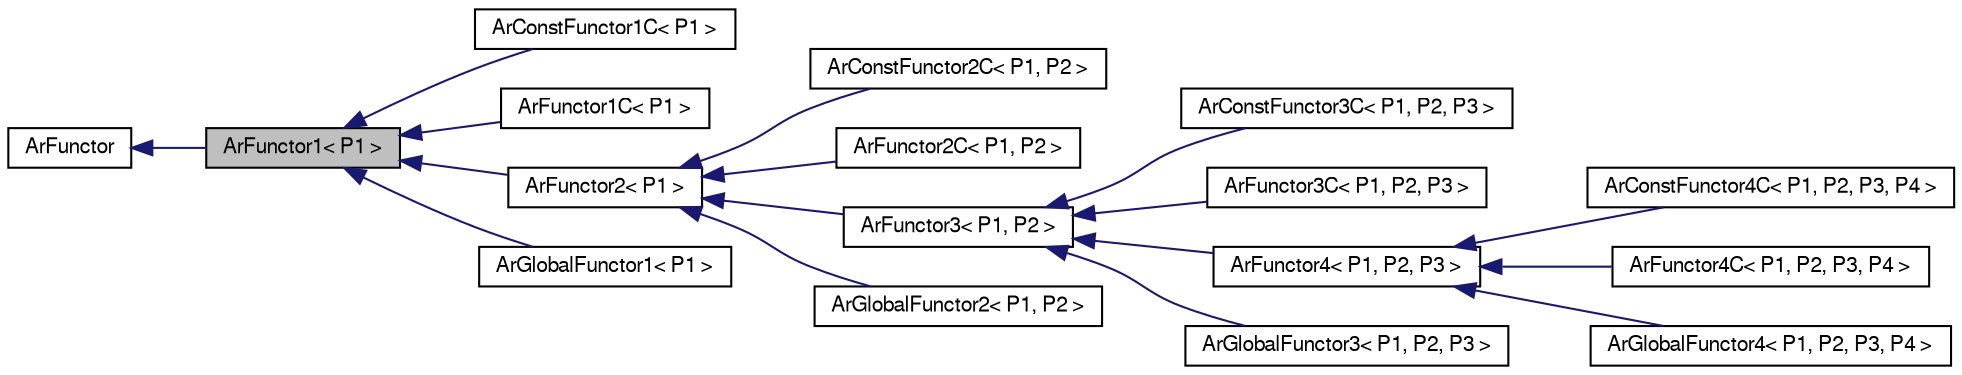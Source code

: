 digraph G
{
  edge [fontname="FreeSans",fontsize=10,labelfontname="FreeSans",labelfontsize=10];
  node [fontname="FreeSans",fontsize=10,shape=record];
  rankdir=LR;
  Node1 [label="ArFunctor1\< P1 \>",height=0.2,width=0.4,color="black", fillcolor="grey75", style="filled" fontcolor="black"];
  Node2 -> Node1 [dir=back,color="midnightblue",fontsize=10,style="solid",fontname="FreeSans"];
  Node2 [label="ArFunctor",height=0.2,width=0.4,color="black", fillcolor="white", style="filled",URL="$classArFunctor.html",tooltip="Base class for functors."];
  Node1 -> Node3 [dir=back,color="midnightblue",fontsize=10,style="solid",fontname="FreeSans"];
  Node3 [label="ArConstFunctor1C\< P1 \>",height=0.2,width=0.4,color="black", fillcolor="white", style="filled",URL="$classArConstFunctor1C.html",tooltip="Functor for a const member function with 1 parameter."];
  Node1 -> Node4 [dir=back,color="midnightblue",fontsize=10,style="solid",fontname="FreeSans"];
  Node4 [label="ArFunctor1C\< P1 \>",height=0.2,width=0.4,color="black", fillcolor="white", style="filled",URL="$classArFunctor1C.html",tooltip="Functor for a member function with 1 parameter."];
  Node1 -> Node5 [dir=back,color="midnightblue",fontsize=10,style="solid",fontname="FreeSans"];
  Node5 [label="ArFunctor2\< P1 \>",height=0.2,width=0.4,color="black", fillcolor="white", style="filled",URL="$classArFunctor2.html",tooltip="Base class for functors with 2 parameters."];
  Node5 -> Node6 [dir=back,color="midnightblue",fontsize=10,style="solid",fontname="FreeSans"];
  Node6 [label="ArConstFunctor2C\< P1, P2 \>",height=0.2,width=0.4,color="black", fillcolor="white", style="filled",URL="$classArConstFunctor2C.html",tooltip="Functor for a const member function with 2 parameters."];
  Node5 -> Node7 [dir=back,color="midnightblue",fontsize=10,style="solid",fontname="FreeSans"];
  Node7 [label="ArFunctor2C\< P1, P2 \>",height=0.2,width=0.4,color="black", fillcolor="white", style="filled",URL="$classArFunctor2C.html",tooltip="Functor for a member function with 2 parameters."];
  Node5 -> Node8 [dir=back,color="midnightblue",fontsize=10,style="solid",fontname="FreeSans"];
  Node8 [label="ArFunctor3\< P1, P2 \>",height=0.2,width=0.4,color="black", fillcolor="white", style="filled",URL="$classArFunctor3.html",tooltip="Base class for functors with 3 parameters."];
  Node8 -> Node9 [dir=back,color="midnightblue",fontsize=10,style="solid",fontname="FreeSans"];
  Node9 [label="ArConstFunctor3C\< P1, P2, P3 \>",height=0.2,width=0.4,color="black", fillcolor="white", style="filled",URL="$classArConstFunctor3C.html",tooltip="Functor for a const member function with 3 parameters."];
  Node8 -> Node10 [dir=back,color="midnightblue",fontsize=10,style="solid",fontname="FreeSans"];
  Node10 [label="ArFunctor3C\< P1, P2, P3 \>",height=0.2,width=0.4,color="black", fillcolor="white", style="filled",URL="$classArFunctor3C.html",tooltip="Functor for a member function with 3 parameters."];
  Node8 -> Node11 [dir=back,color="midnightblue",fontsize=10,style="solid",fontname="FreeSans"];
  Node11 [label="ArFunctor4\< P1, P2, P3 \>",height=0.2,width=0.4,color="black", fillcolor="white", style="filled",URL="$classArFunctor4.html",tooltip="Base class for functors with 4 parameters."];
  Node11 -> Node12 [dir=back,color="midnightblue",fontsize=10,style="solid",fontname="FreeSans"];
  Node12 [label="ArConstFunctor4C\< P1, P2, P3, P4 \>",height=0.2,width=0.4,color="black", fillcolor="white", style="filled",URL="$classArConstFunctor4C.html",tooltip="Functor for a const member function with 4 parameters."];
  Node11 -> Node13 [dir=back,color="midnightblue",fontsize=10,style="solid",fontname="FreeSans"];
  Node13 [label="ArFunctor4C\< P1, P2, P3, P4 \>",height=0.2,width=0.4,color="black", fillcolor="white", style="filled",URL="$classArFunctor4C.html",tooltip="Functor for a member function with 4 parameters."];
  Node11 -> Node14 [dir=back,color="midnightblue",fontsize=10,style="solid",fontname="FreeSans"];
  Node14 [label="ArGlobalFunctor4\< P1, P2, P3, P4 \>",height=0.2,width=0.4,color="black", fillcolor="white", style="filled",URL="$classArGlobalFunctor4.html",tooltip="Functor for a global function with 4 parameters."];
  Node8 -> Node15 [dir=back,color="midnightblue",fontsize=10,style="solid",fontname="FreeSans"];
  Node15 [label="ArGlobalFunctor3\< P1, P2, P3 \>",height=0.2,width=0.4,color="black", fillcolor="white", style="filled",URL="$classArGlobalFunctor3.html",tooltip="Functor for a global function with 3 parameters."];
  Node5 -> Node16 [dir=back,color="midnightblue",fontsize=10,style="solid",fontname="FreeSans"];
  Node16 [label="ArGlobalFunctor2\< P1, P2 \>",height=0.2,width=0.4,color="black", fillcolor="white", style="filled",URL="$classArGlobalFunctor2.html",tooltip="Functor for a global function with 2 parameters."];
  Node1 -> Node17 [dir=back,color="midnightblue",fontsize=10,style="solid",fontname="FreeSans"];
  Node17 [label="ArGlobalFunctor1\< P1 \>",height=0.2,width=0.4,color="black", fillcolor="white", style="filled",URL="$classArGlobalFunctor1.html",tooltip="Functor for a global function with 1 parameter."];
}
